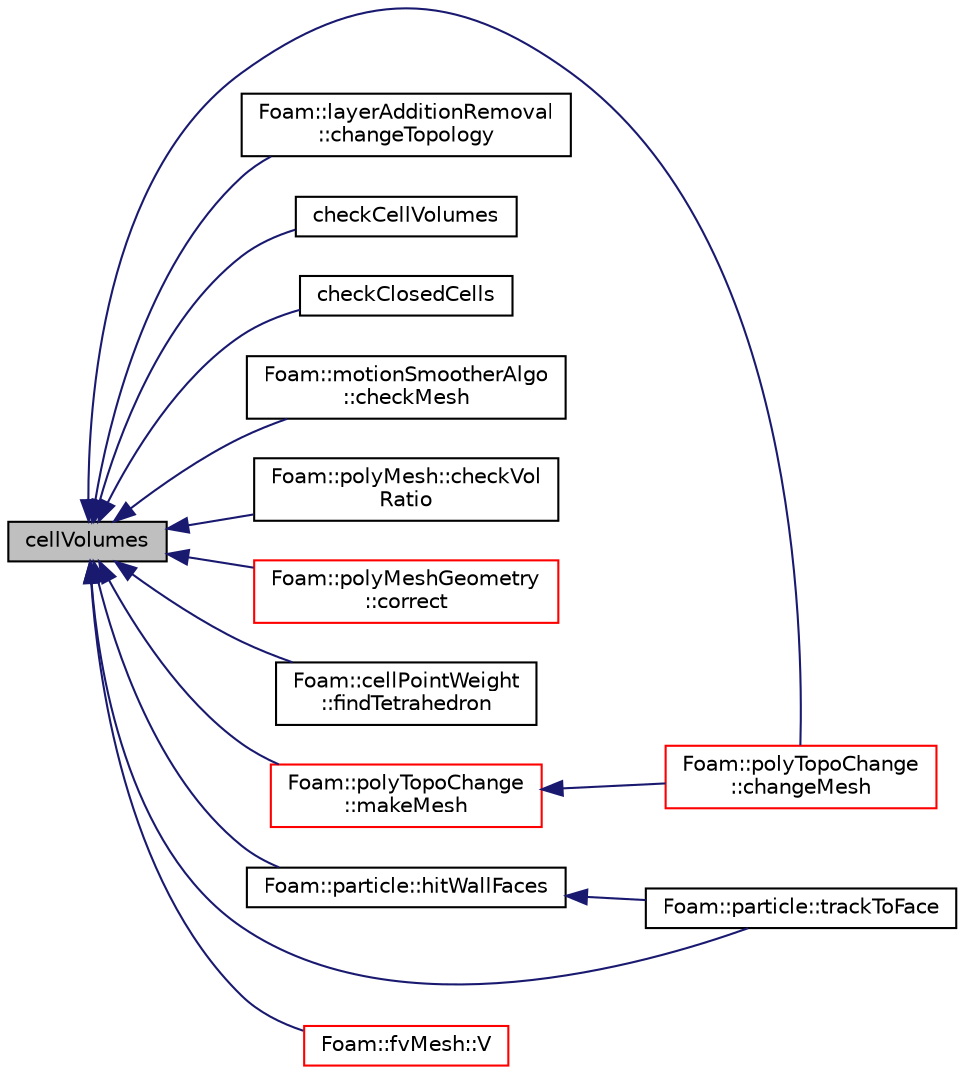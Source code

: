 digraph "cellVolumes"
{
  bgcolor="transparent";
  edge [fontname="Helvetica",fontsize="10",labelfontname="Helvetica",labelfontsize="10"];
  node [fontname="Helvetica",fontsize="10",shape=record];
  rankdir="LR";
  Node1 [label="cellVolumes",height=0.2,width=0.4,color="black", fillcolor="grey75", style="filled", fontcolor="black"];
  Node1 -> Node2 [dir="back",color="midnightblue",fontsize="10",style="solid",fontname="Helvetica"];
  Node2 [label="Foam::polyTopoChange\l::changeMesh",height=0.2,width=0.4,color="red",URL="$a01939.html#a1b105b13373ba9f1c7685f873b250cf2",tooltip="Inplace changes mesh without change of patches. "];
  Node1 -> Node3 [dir="back",color="midnightblue",fontsize="10",style="solid",fontname="Helvetica"];
  Node3 [label="Foam::layerAdditionRemoval\l::changeTopology",height=0.2,width=0.4,color="black",URL="$a01274.html#a068d5efab18f428fe0fd6c1e962420a2",tooltip="Check for topology change. "];
  Node1 -> Node4 [dir="back",color="midnightblue",fontsize="10",style="solid",fontname="Helvetica"];
  Node4 [label="checkCellVolumes",height=0.2,width=0.4,color="black",URL="$a01969.html#ac9be1dd3c12102aed0e276facd4e313f",tooltip="Check for negative cell volumes. "];
  Node1 -> Node5 [dir="back",color="midnightblue",fontsize="10",style="solid",fontname="Helvetica"];
  Node5 [label="checkClosedCells",height=0.2,width=0.4,color="black",URL="$a01969.html#a79a18f946e87bae51638286725ae3e5c",tooltip="Check cells for closedness. "];
  Node1 -> Node6 [dir="back",color="midnightblue",fontsize="10",style="solid",fontname="Helvetica"];
  Node6 [label="Foam::motionSmootherAlgo\l::checkMesh",height=0.2,width=0.4,color="black",URL="$a01532.html#a078476cf74c48ec612d310bebc06f0f0",tooltip="Check (subset of mesh including baffles) with mesh settings. "];
  Node1 -> Node7 [dir="back",color="midnightblue",fontsize="10",style="solid",fontname="Helvetica"];
  Node7 [label="Foam::polyMesh::checkVol\lRatio",height=0.2,width=0.4,color="black",URL="$a01917.html#af56c2e27b99f7cb8b4cf95795a055566",tooltip="Check for neighbouring cell volumes. "];
  Node1 -> Node8 [dir="back",color="midnightblue",fontsize="10",style="solid",fontname="Helvetica"];
  Node8 [label="Foam::polyMeshGeometry\l::correct",height=0.2,width=0.4,color="red",URL="$a01921.html#a3ae44b28050c3aa494c1d8e18cf618c1",tooltip="Take over properties from mesh. "];
  Node1 -> Node9 [dir="back",color="midnightblue",fontsize="10",style="solid",fontname="Helvetica"];
  Node9 [label="Foam::cellPointWeight\l::findTetrahedron",height=0.2,width=0.4,color="black",URL="$a00225.html#aecec3ccb37ced505c339363e0803800a"];
  Node1 -> Node10 [dir="back",color="midnightblue",fontsize="10",style="solid",fontname="Helvetica"];
  Node10 [label="Foam::particle::hitWallFaces",height=0.2,width=0.4,color="black",URL="$a01775.html#abf78981c0a99e9f135ebc37efcfd1544"];
  Node10 -> Node11 [dir="back",color="midnightblue",fontsize="10",style="solid",fontname="Helvetica"];
  Node11 [label="Foam::particle::trackToFace",height=0.2,width=0.4,color="black",URL="$a01775.html#a843767f232f5b61884dcd757558591e0"];
  Node1 -> Node12 [dir="back",color="midnightblue",fontsize="10",style="solid",fontname="Helvetica"];
  Node12 [label="Foam::polyTopoChange\l::makeMesh",height=0.2,width=0.4,color="red",URL="$a01939.html#a53cd346c4116b75d2e9540d07c212149",tooltip="Create new mesh with old mesh patches. "];
  Node12 -> Node2 [dir="back",color="midnightblue",fontsize="10",style="solid",fontname="Helvetica"];
  Node1 -> Node11 [dir="back",color="midnightblue",fontsize="10",style="solid",fontname="Helvetica"];
  Node1 -> Node13 [dir="back",color="midnightblue",fontsize="10",style="solid",fontname="Helvetica"];
  Node13 [label="Foam::fvMesh::V",height=0.2,width=0.4,color="red",URL="$a00876.html#a5aca51bc5022eb7ae45eb78d2c310b2b",tooltip="Return cell volumes. "];
}
